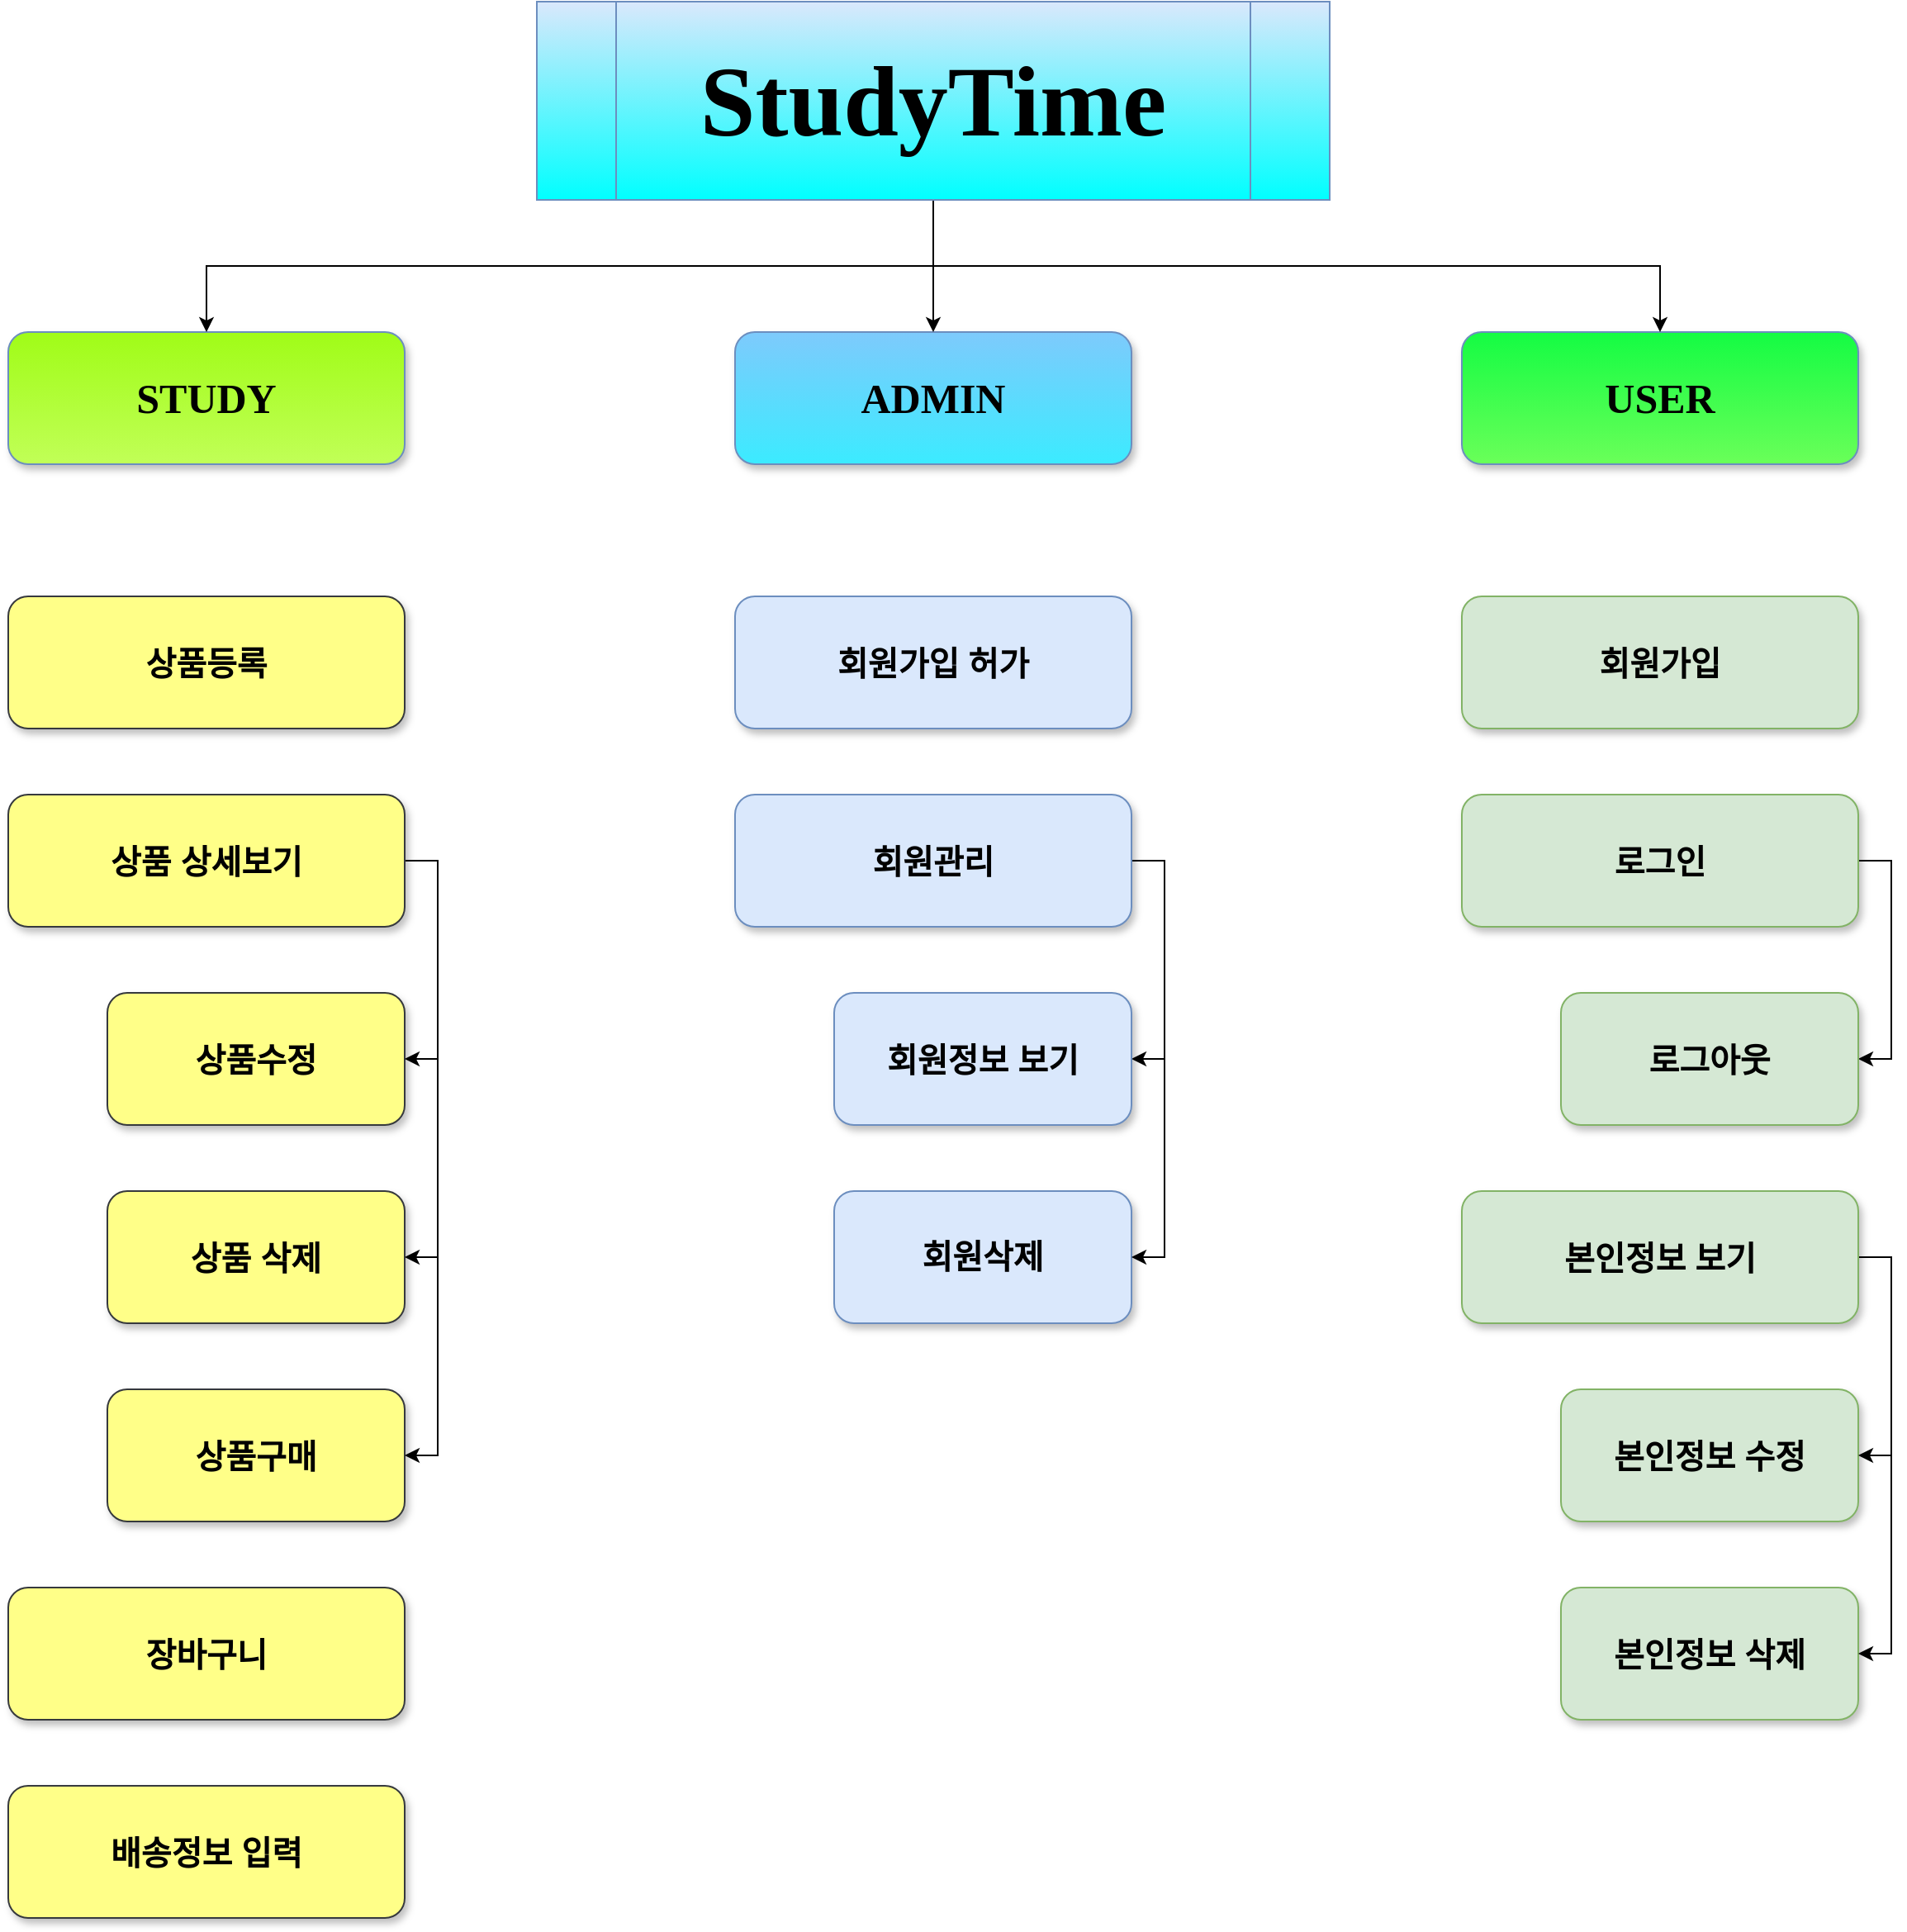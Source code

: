 <mxfile version="20.8.20" type="github">
  <diagram name="페이지-1" id="IIl-CxRhGwmSr3gcKVxL">
    <mxGraphModel dx="2625" dy="1353" grid="1" gridSize="10" guides="1" tooltips="1" connect="1" arrows="1" fold="1" page="1" pageScale="1" pageWidth="827" pageHeight="1169" math="0" shadow="0">
      <root>
        <mxCell id="0" />
        <mxCell id="1" parent="0" />
        <mxCell id="I4mbTqDrchtEptXJRea5-1" value="&lt;font face=&quot;Times New Roman&quot; style=&quot;font-size: 25px;&quot;&gt;&lt;b&gt;ADMIN&lt;/b&gt;&lt;/font&gt;" style="whiteSpace=wrap;html=1;rounded=1;shadow=1;strokeWidth=1;fontSize=16;align=center;fillColor=#7ECAFC;strokeColor=#6c8ebf;gradientColor=#3BEBFF;" vertex="1" parent="1">
          <mxGeometry x="760" y="240" width="240" height="80" as="geometry" />
        </mxCell>
        <mxCell id="I4mbTqDrchtEptXJRea5-2" value="&lt;font face=&quot;Times New Roman&quot; style=&quot;font-size: 25px;&quot;&gt;&lt;b&gt;USER&lt;/b&gt;&lt;/font&gt;" style="whiteSpace=wrap;html=1;rounded=1;shadow=1;strokeWidth=1;fontSize=16;align=center;fillColor=#14FC43;strokeColor=#6c8ebf;gradientColor=#6AFF59;" vertex="1" parent="1">
          <mxGeometry x="1200" y="240" width="240" height="80" as="geometry" />
        </mxCell>
        <mxCell id="I4mbTqDrchtEptXJRea5-3" value="&lt;font face=&quot;Times New Roman&quot;&gt;&lt;span style=&quot;font-size: 25px;&quot;&gt;&lt;b&gt;STUDY&lt;/b&gt;&lt;/span&gt;&lt;/font&gt;" style="whiteSpace=wrap;html=1;rounded=1;shadow=1;strokeWidth=1;fontSize=16;align=center;fillColor=#A0FC17;strokeColor=#6c8ebf;gradientColor=#C1FF57;" vertex="1" parent="1">
          <mxGeometry x="320" y="240" width="240" height="80" as="geometry" />
        </mxCell>
        <mxCell id="I4mbTqDrchtEptXJRea5-4" value="본인정보 수정" style="whiteSpace=wrap;html=1;rounded=1;shadow=1;strokeWidth=1;fontSize=20;align=center;fillColor=#d5e8d4;strokeColor=#82b366;fontStyle=1" vertex="1" parent="1">
          <mxGeometry x="1260" y="880" width="180" height="80" as="geometry" />
        </mxCell>
        <mxCell id="I4mbTqDrchtEptXJRea5-5" value="&lt;table style=&quot;border-color: var(--border-color); font-size: 20px; text-align: left;&quot; class=&quot;simple-table&quot; id=&quot;641d19b6-5685-4ff1-a8e2-494bd2d53a1b&quot;&gt;&lt;tbody style=&quot;border-color: var(--border-color); font-size: 20px;&quot;&gt;&lt;tr style=&quot;border-color: var(--border-color); font-size: 20px;&quot; id=&quot;c70bd605-bbbd-4b36-904c-4488820a4ed9&quot;&gt;&lt;td style=&quot;border-color: var(--border-color); font-size: 20px;&quot; class=&quot;&quot; id=&quot;PJ:h&quot;&gt;회원삭제&lt;/td&gt;&lt;/tr&gt;&lt;tr style=&quot;border-color: var(--border-color); font-size: 20px;&quot; id=&quot;0e1357af-12ed-46eb-b10c-167027bdc153&quot;&gt;&lt;/tr&gt;&lt;/tbody&gt;&lt;/table&gt;" style="whiteSpace=wrap;html=1;rounded=1;shadow=1;strokeWidth=1;fontSize=20;align=center;fillColor=#dae8fc;strokeColor=#6c8ebf;fontStyle=1" vertex="1" parent="1">
          <mxGeometry x="820" y="760" width="180" height="80" as="geometry" />
        </mxCell>
        <mxCell id="I4mbTqDrchtEptXJRea5-6" value="" style="edgeStyle=orthogonalEdgeStyle;rounded=0;orthogonalLoop=1;jettySize=auto;html=1;fontFamily=Times New Roman;fontSize=20;" edge="1" parent="1" source="I4mbTqDrchtEptXJRea5-9" target="I4mbTqDrchtEptXJRea5-1">
          <mxGeometry relative="1" as="geometry" />
        </mxCell>
        <mxCell id="I4mbTqDrchtEptXJRea5-7" style="edgeStyle=orthogonalEdgeStyle;rounded=0;orthogonalLoop=1;jettySize=auto;html=1;entryX=0.5;entryY=0;entryDx=0;entryDy=0;fontFamily=Times New Roman;fontSize=20;" edge="1" parent="1" source="I4mbTqDrchtEptXJRea5-9" target="I4mbTqDrchtEptXJRea5-3">
          <mxGeometry relative="1" as="geometry">
            <Array as="points">
              <mxPoint x="880" y="200" />
              <mxPoint x="440" y="200" />
            </Array>
          </mxGeometry>
        </mxCell>
        <mxCell id="I4mbTqDrchtEptXJRea5-8" style="edgeStyle=orthogonalEdgeStyle;rounded=0;orthogonalLoop=1;jettySize=auto;html=1;fontFamily=Times New Roman;fontSize=20;" edge="1" parent="1" source="I4mbTqDrchtEptXJRea5-9" target="I4mbTqDrchtEptXJRea5-2">
          <mxGeometry relative="1" as="geometry">
            <Array as="points">
              <mxPoint x="880" y="200" />
              <mxPoint x="1320" y="200" />
            </Array>
          </mxGeometry>
        </mxCell>
        <mxCell id="I4mbTqDrchtEptXJRea5-9" value="&lt;font face=&quot;Times New Roman&quot;&gt;&lt;span style=&quot;font-size: 60px;&quot;&gt;&lt;b&gt;StudyTime&lt;/b&gt;&lt;/span&gt;&lt;/font&gt;" style="shape=process;whiteSpace=wrap;html=1;backgroundOutline=1;fontSize=20;fillColor=#dae8fc;strokeColor=#6c8ebf;gradientColor=#00FFFF;" vertex="1" parent="1">
          <mxGeometry x="640" y="40" width="480" height="120" as="geometry" />
        </mxCell>
        <mxCell id="I4mbTqDrchtEptXJRea5-10" value="상품수정" style="whiteSpace=wrap;html=1;rounded=1;shadow=1;strokeWidth=1;fontSize=20;align=center;fillColor=#ffff88;strokeColor=#36393d;fillStyle=auto;fontStyle=1" vertex="1" parent="1">
          <mxGeometry x="380" y="640" width="180" height="80" as="geometry" />
        </mxCell>
        <mxCell id="I4mbTqDrchtEptXJRea5-11" value="&lt;font style=&quot;font-size: 20px;&quot;&gt;상품등록&lt;/font&gt;" style="whiteSpace=wrap;html=1;rounded=1;shadow=1;strokeWidth=1;fontSize=20;align=center;fillColor=#ffff88;strokeColor=#36393d;fillStyle=auto;fontStyle=1" vertex="1" parent="1">
          <mxGeometry x="320" y="400" width="240" height="80" as="geometry" />
        </mxCell>
        <mxCell id="I4mbTqDrchtEptXJRea5-12" style="edgeStyle=orthogonalEdgeStyle;rounded=0;orthogonalLoop=1;jettySize=auto;html=1;entryX=1;entryY=0.5;entryDx=0;entryDy=0;fontFamily=Times New Roman;fontSize=20;fontStyle=1" edge="1" parent="1" source="I4mbTqDrchtEptXJRea5-14" target="I4mbTqDrchtEptXJRea5-28">
          <mxGeometry relative="1" as="geometry">
            <Array as="points">
              <mxPoint x="1020" y="560" />
              <mxPoint x="1020" y="680" />
            </Array>
          </mxGeometry>
        </mxCell>
        <mxCell id="I4mbTqDrchtEptXJRea5-13" style="edgeStyle=orthogonalEdgeStyle;rounded=0;orthogonalLoop=1;jettySize=auto;html=1;entryX=1;entryY=0.5;entryDx=0;entryDy=0;fontFamily=Times New Roman;fontSize=20;fontStyle=1" edge="1" parent="1" source="I4mbTqDrchtEptXJRea5-14" target="I4mbTqDrchtEptXJRea5-5">
          <mxGeometry relative="1" as="geometry">
            <Array as="points">
              <mxPoint x="1020" y="560" />
              <mxPoint x="1020" y="800" />
            </Array>
          </mxGeometry>
        </mxCell>
        <mxCell id="I4mbTqDrchtEptXJRea5-14" value="회원관리" style="whiteSpace=wrap;html=1;rounded=1;shadow=1;strokeWidth=1;fontSize=20;align=center;fillColor=#dae8fc;strokeColor=#6c8ebf;fontStyle=1" vertex="1" parent="1">
          <mxGeometry x="760" y="520" width="240" height="80" as="geometry" />
        </mxCell>
        <mxCell id="I4mbTqDrchtEptXJRea5-15" value="회원가입 허가" style="whiteSpace=wrap;html=1;rounded=1;shadow=1;strokeWidth=1;fontSize=20;align=center;fillColor=#dae8fc;strokeColor=#6c8ebf;fontStyle=1" vertex="1" parent="1">
          <mxGeometry x="760" y="400" width="240" height="80" as="geometry" />
        </mxCell>
        <mxCell id="I4mbTqDrchtEptXJRea5-16" value="배송정보 입력" style="whiteSpace=wrap;html=1;rounded=1;shadow=1;strokeWidth=1;fontSize=20;align=center;fillColor=#ffff88;strokeColor=#36393d;fillStyle=auto;fontStyle=1" vertex="1" parent="1">
          <mxGeometry x="320" y="1120" width="240" height="80" as="geometry" />
        </mxCell>
        <mxCell id="I4mbTqDrchtEptXJRea5-17" value="본인정보 삭제" style="whiteSpace=wrap;html=1;rounded=1;shadow=1;strokeWidth=1;fontSize=20;align=center;fillColor=#d5e8d4;strokeColor=#82b366;fontStyle=1" vertex="1" parent="1">
          <mxGeometry x="1260" y="1000" width="180" height="80" as="geometry" />
        </mxCell>
        <mxCell id="I4mbTqDrchtEptXJRea5-18" style="edgeStyle=orthogonalEdgeStyle;rounded=0;orthogonalLoop=1;jettySize=auto;html=1;entryX=1;entryY=0.5;entryDx=0;entryDy=0;fontFamily=Times New Roman;fontSize=20;fontStyle=1" edge="1" parent="1" source="I4mbTqDrchtEptXJRea5-20" target="I4mbTqDrchtEptXJRea5-4">
          <mxGeometry relative="1" as="geometry">
            <Array as="points">
              <mxPoint x="1460" y="800" />
              <mxPoint x="1460" y="920" />
            </Array>
          </mxGeometry>
        </mxCell>
        <mxCell id="I4mbTqDrchtEptXJRea5-19" style="edgeStyle=orthogonalEdgeStyle;rounded=0;orthogonalLoop=1;jettySize=auto;html=1;entryX=1;entryY=0.5;entryDx=0;entryDy=0;fontFamily=Times New Roman;fontSize=20;fontStyle=1" edge="1" parent="1" source="I4mbTqDrchtEptXJRea5-20" target="I4mbTqDrchtEptXJRea5-17">
          <mxGeometry relative="1" as="geometry">
            <Array as="points">
              <mxPoint x="1460" y="800" />
              <mxPoint x="1460" y="1040" />
            </Array>
          </mxGeometry>
        </mxCell>
        <mxCell id="I4mbTqDrchtEptXJRea5-20" value="&lt;font style=&quot;font-size: 20px;&quot;&gt;본인정보 보기&lt;/font&gt;" style="whiteSpace=wrap;html=1;rounded=1;shadow=1;strokeWidth=1;fontSize=20;align=center;fillColor=#d5e8d4;strokeColor=#82b366;fontStyle=1" vertex="1" parent="1">
          <mxGeometry x="1200" y="760" width="240" height="80" as="geometry" />
        </mxCell>
        <mxCell id="I4mbTqDrchtEptXJRea5-21" value="장바구니" style="whiteSpace=wrap;html=1;rounded=1;shadow=1;strokeWidth=1;fontSize=20;align=center;fillColor=#ffff88;strokeColor=#36393d;fillStyle=auto;fontStyle=1" vertex="1" parent="1">
          <mxGeometry x="320" y="1000" width="240" height="80" as="geometry" />
        </mxCell>
        <mxCell id="I4mbTqDrchtEptXJRea5-22" value="상품구매" style="whiteSpace=wrap;html=1;rounded=1;shadow=1;strokeWidth=1;fontSize=20;align=center;fillColor=#ffff88;strokeColor=#36393d;fillStyle=auto;fontStyle=1" vertex="1" parent="1">
          <mxGeometry x="380" y="880" width="180" height="80" as="geometry" />
        </mxCell>
        <mxCell id="I4mbTqDrchtEptXJRea5-23" style="edgeStyle=orthogonalEdgeStyle;rounded=0;orthogonalLoop=1;jettySize=auto;html=1;entryX=1;entryY=0.5;entryDx=0;entryDy=0;fontFamily=Times New Roman;fontSize=20;fontStyle=1" edge="1" parent="1" source="I4mbTqDrchtEptXJRea5-24" target="I4mbTqDrchtEptXJRea5-25">
          <mxGeometry relative="1" as="geometry">
            <Array as="points">
              <mxPoint x="1460" y="560" />
              <mxPoint x="1460" y="680" />
            </Array>
          </mxGeometry>
        </mxCell>
        <mxCell id="I4mbTqDrchtEptXJRea5-24" value="로그인" style="whiteSpace=wrap;html=1;rounded=1;shadow=1;strokeWidth=1;fontSize=20;align=center;fillColor=#d5e8d4;strokeColor=#82b366;fontStyle=1" vertex="1" parent="1">
          <mxGeometry x="1200" y="520" width="240" height="80" as="geometry" />
        </mxCell>
        <mxCell id="I4mbTqDrchtEptXJRea5-25" value="로그아웃" style="whiteSpace=wrap;html=1;rounded=1;shadow=1;strokeWidth=1;fontSize=20;align=center;fillColor=#d5e8d4;strokeColor=#82b366;fontStyle=1" vertex="1" parent="1">
          <mxGeometry x="1260" y="640" width="180" height="80" as="geometry" />
        </mxCell>
        <mxCell id="I4mbTqDrchtEptXJRea5-26" value="회원가입" style="whiteSpace=wrap;html=1;rounded=1;shadow=1;strokeWidth=1;fontSize=20;align=center;fillColor=#d5e8d4;strokeColor=#82b366;fontStyle=1" vertex="1" parent="1">
          <mxGeometry x="1200" y="400" width="240" height="80" as="geometry" />
        </mxCell>
        <mxCell id="I4mbTqDrchtEptXJRea5-27" value="상품 삭제" style="whiteSpace=wrap;html=1;rounded=1;shadow=1;strokeWidth=1;fontSize=20;align=center;fillColor=#ffff88;strokeColor=#36393d;fillStyle=auto;fontStyle=1" vertex="1" parent="1">
          <mxGeometry x="380" y="760" width="180" height="80" as="geometry" />
        </mxCell>
        <mxCell id="I4mbTqDrchtEptXJRea5-28" value="회원정보 보기" style="whiteSpace=wrap;html=1;rounded=1;shadow=1;strokeWidth=1;fontSize=20;align=center;fillColor=#dae8fc;strokeColor=#6c8ebf;fontStyle=1" vertex="1" parent="1">
          <mxGeometry x="820" y="640" width="180" height="80" as="geometry" />
        </mxCell>
        <mxCell id="I4mbTqDrchtEptXJRea5-29" style="edgeStyle=orthogonalEdgeStyle;rounded=0;orthogonalLoop=1;jettySize=auto;html=1;entryX=1;entryY=0.5;entryDx=0;entryDy=0;fontFamily=Times New Roman;fontSize=20;fontStyle=1" edge="1" parent="1" source="I4mbTqDrchtEptXJRea5-32" target="I4mbTqDrchtEptXJRea5-10">
          <mxGeometry relative="1" as="geometry">
            <Array as="points">
              <mxPoint x="580" y="560" />
              <mxPoint x="580" y="680" />
            </Array>
          </mxGeometry>
        </mxCell>
        <mxCell id="I4mbTqDrchtEptXJRea5-30" style="edgeStyle=orthogonalEdgeStyle;rounded=0;orthogonalLoop=1;jettySize=auto;html=1;entryX=1;entryY=0.5;entryDx=0;entryDy=0;fontFamily=Times New Roman;fontSize=20;fontStyle=1" edge="1" parent="1" source="I4mbTqDrchtEptXJRea5-32" target="I4mbTqDrchtEptXJRea5-27">
          <mxGeometry relative="1" as="geometry">
            <Array as="points">
              <mxPoint x="580" y="560" />
              <mxPoint x="580" y="800" />
            </Array>
          </mxGeometry>
        </mxCell>
        <mxCell id="I4mbTqDrchtEptXJRea5-31" style="edgeStyle=orthogonalEdgeStyle;rounded=0;orthogonalLoop=1;jettySize=auto;html=1;entryX=1;entryY=0.5;entryDx=0;entryDy=0;fontFamily=Times New Roman;fontSize=20;fontStyle=1" edge="1" parent="1" source="I4mbTqDrchtEptXJRea5-32" target="I4mbTqDrchtEptXJRea5-22">
          <mxGeometry relative="1" as="geometry">
            <Array as="points">
              <mxPoint x="580" y="560" />
              <mxPoint x="580" y="920" />
            </Array>
          </mxGeometry>
        </mxCell>
        <mxCell id="I4mbTqDrchtEptXJRea5-32" value="&lt;font style=&quot;font-size: 20px;&quot;&gt;상품 상세보기&lt;/font&gt;" style="whiteSpace=wrap;html=1;rounded=1;shadow=1;strokeWidth=1;fontSize=20;align=center;fillColor=#ffff88;strokeColor=#36393d;fillStyle=auto;fontStyle=1" vertex="1" parent="1">
          <mxGeometry x="320" y="520" width="240" height="80" as="geometry" />
        </mxCell>
      </root>
    </mxGraphModel>
  </diagram>
</mxfile>
